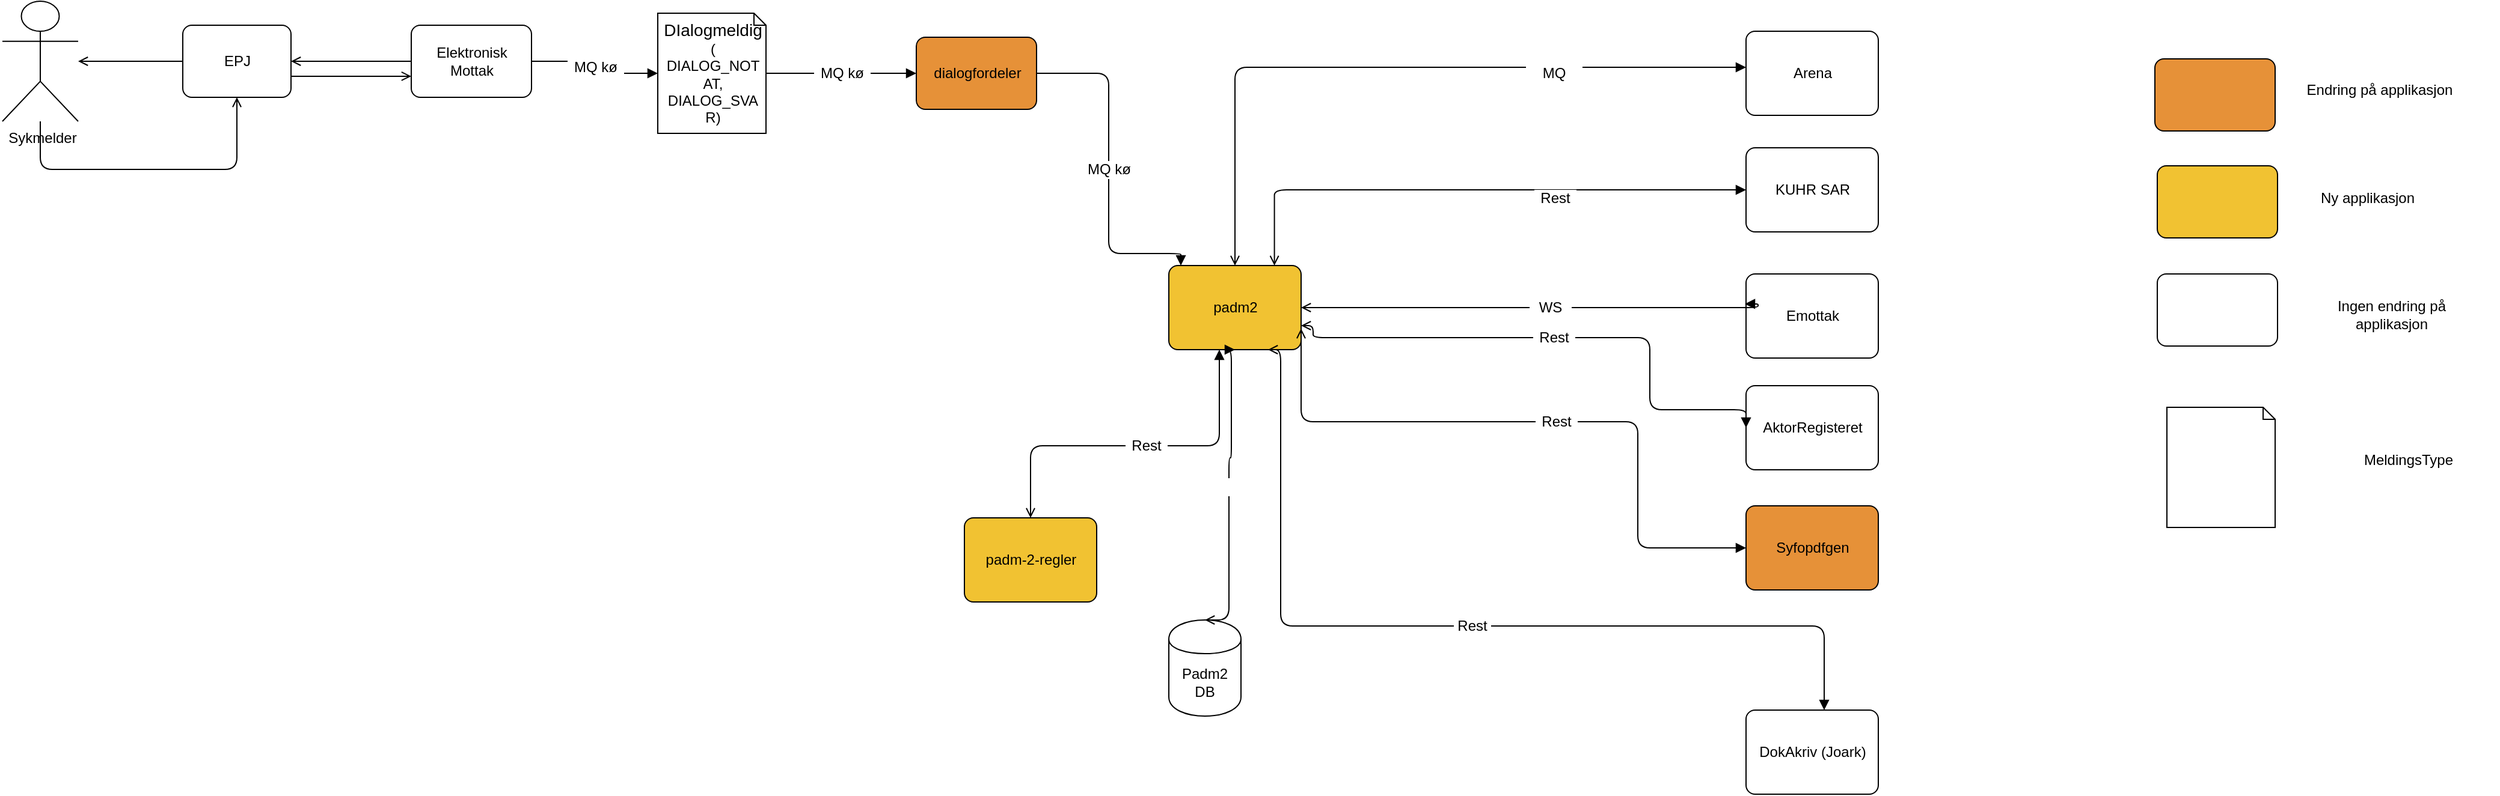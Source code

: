 <mxfile version="13.0.8" type="device"><diagram id="-zc_eIiowWSw-m-FW0LE" name="Page-1"><mxGraphModel dx="1226" dy="1001" grid="1" gridSize="10" guides="1" tooltips="1" connect="1" arrows="1" fold="1" page="1" pageScale="1" pageWidth="827" pageHeight="1169" background="#FFFFFF" math="0" shadow="0"><root><mxCell id="0"/><mxCell id="2" value="Layer 0" parent="0"/><mxCell id="3" value="&lt;div style='width: 103.333px;height:auto;word-break: break-word;'&gt;&lt;div align=&quot;center&quot;&gt;&lt;span style=&quot;text-decoration:none;font-family:Arial;font-size:12px; line-height: 0;&quot;&gt;&lt;span style=&quot;text-decoration:none; line-height: normal;&quot;&gt;Arena&lt;/span&gt;&lt;/span&gt;&lt;/div&gt;&lt;/div&gt;" style="shape=ext;rounded=1;arcSize=15;absoluteArcSize=1;shadow=0;strokeWidth=1;fillColor=#ffffff;strokeColor=#000000;opacity=100.0;html=1;nl2Br=0;verticalAlign=middle;align=center;spacingLeft=1.833;spacingRight=0;whiteSpace=wrap;gliffyId=37;" parent="2" vertex="1"><mxGeometry x="1460" y="55" width="110" height="70" as="geometry"/></mxCell><mxCell id="4" value="&lt;div style='width: 93.667px;height:auto;word-break: break-word;'&gt;&lt;div align=&quot;center&quot;&gt;&lt;span style=&quot;text-decoration:none;font-family:Arial;font-size:12px; line-height: 0;&quot;&gt;&lt;span style=&quot;text-decoration:none; line-height: normal;&quot;&gt;Elektronisk Mottak&lt;br /&gt;&lt;/span&gt;&lt;/span&gt;&lt;/div&gt;&lt;/div&gt;" style="shape=ext;rounded=1;arcSize=15;absoluteArcSize=1;shadow=0;strokeWidth=1;fillColor=#ffffff;strokeColor=#000000;opacity=100.0;html=1;nl2Br=0;verticalAlign=middle;align=center;spacingLeft=1.667;spacingRight=0;whiteSpace=wrap;gliffyId=35;" parent="2" vertex="1"><mxGeometry x="350" y="50" width="100" height="60" as="geometry"/></mxCell><mxCell id="5" value="&lt;div style='width: 103.333px;height:auto;word-break: break-word;'&gt;&lt;div align=&quot;center&quot;&gt;&lt;span style=&quot;text-decoration:none;font-family:Arial;font-size:12px; line-height: 0;&quot;&gt;&lt;span style=&quot;text-decoration:none; line-height: normal;&quot;&gt;padm&lt;/span&gt;&lt;/span&gt;&lt;span style=&quot; line-height: normal;&quot;&gt;2&lt;/span&gt;&lt;/div&gt;&lt;/div&gt;" style="shape=ext;rounded=1;arcSize=15;absoluteArcSize=1;shadow=0;strokeWidth=1;fillColor=#f1c232;strokeColor=#000000;opacity=100.0;html=1;nl2Br=0;verticalAlign=middle;align=center;spacingLeft=1.833;spacingRight=0;whiteSpace=wrap;gliffyId=33;" parent="2" vertex="1"><mxGeometry x="980" y="250" width="110" height="70" as="geometry"/></mxCell><mxCell id="6" style="shape=filledEdge;strokeWidth=1;strokeColor=#000000;fillColor=none;startArrow=none;startFill=0;startSize=6;endArrow=block;endFill=1;endSize=6;rounded=1;html=1;nl2Br=0;gliffyId=31;exitX=1.0;exitY=0.5;exitPerimeter=0;entryX=0.0;entryY=0.5;entryPerimeter=0;edgeStyle=orthogonalEdgeStyle;" parent="2" source="35" target="40" edge="1"><mxGeometry width="100" height="100" relative="1" as="geometry"><Array as="points"><mxPoint x="645" y="90"/><mxPoint x="686.667" y="90"/><mxPoint x="728.333" y="90"/><mxPoint x="770" y="90"/></Array></mxGeometry></mxCell><mxCell id="7" value="&lt;div style='width: 47.0px;height:auto;word-break: break-word;'&gt;&lt;div align=&quot;center&quot;&gt;&lt;span style=&quot;font-family:Arial;font-size:12px; line-height: normal;&quot;&gt;MQ kø&lt;/span&gt;&lt;/div&gt;&lt;/div&gt;" style="text;html=1;nl2Br=0;labelBackgroundColor=#FFFFFF;html=1;nl2Br=0;verticalAlign=middle;align=center;spacingLeft=0.0;spacingRight=0;gliffyId=32;" parent="6" vertex="1"><mxGeometry relative="1" as="geometry"><mxPoint as="offset"/></mxGeometry></mxCell><mxCell id="8" style="shape=ext;rounded=1;arcSize=15;absoluteArcSize=1;shadow=0;strokeWidth=1;fillColor=#e69138;strokeColor=#000000;opacity=100.0;gliffyId=30;" parent="2" vertex="1"><mxGeometry x="1800" y="78" width="100" height="60" as="geometry"/></mxCell><mxCell id="9" style="shape=ext;rounded=1;arcSize=15;absoluteArcSize=1;shadow=0;strokeWidth=1;fillColor=#f1c232;strokeColor=#000000;opacity=100.0;gliffyId=29;" parent="2" vertex="1"><mxGeometry x="1802" y="167" width="100" height="60" as="geometry"/></mxCell><mxCell id="10" style="shape=ext;rounded=1;arcSize=15;absoluteArcSize=1;shadow=0;strokeWidth=1;fillColor=#FFFFFF;strokeColor=#000000;opacity=100.0;gliffyId=28;" parent="2" vertex="1"><mxGeometry x="1802" y="257" width="100" height="60" as="geometry"/></mxCell><mxCell id="11" value="&lt;div style='width: 147.0px;height:auto;word-break: break-word;'&gt;&lt;div align=&quot;center&quot;&gt;&lt;span style=&quot;font-family:Arial;font-size:12px; line-height: 0;&quot;&gt;&lt;span style=&quot; line-height: normal;&quot;&gt;Endring på applikasjon&lt;/span&gt;&lt;/span&gt;&lt;/div&gt;&lt;/div&gt;" style="text;html=1;nl2Br=0;html=1;nl2Br=0;verticalAlign=middle;align=center;spacingLeft=0.0;spacingRight=0;whiteSpace=wrap;gliffyId=27;" parent="2" vertex="1"><mxGeometry x="1912" y="97" width="150" height="14" as="geometry"/></mxCell><mxCell id="12" value="&lt;div style='width: 147.0px;height:auto;word-break: break-word;'&gt;&lt;div align=&quot;center&quot;&gt;&lt;span style=&quot;font-family:Arial;font-size:12px; line-height: 0;&quot;&gt;&lt;span style=&quot; line-height: normal;&quot;&gt;Ny applikasjon&lt;/span&gt;&lt;/span&gt;&lt;/div&gt;&lt;/div&gt;" style="text;html=1;nl2Br=0;html=1;nl2Br=0;verticalAlign=middle;align=center;spacingLeft=0.0;spacingRight=0;whiteSpace=wrap;gliffyId=26;" parent="2" vertex="1"><mxGeometry x="1902" y="187" width="150" height="14" as="geometry"/></mxCell><mxCell id="13" value="&lt;div style='width: 147.0px;height:auto;word-break: break-word;'&gt;&lt;div align=&quot;center&quot;&gt;&lt;span style=&quot;font-family:Arial;font-size:12px; line-height: 0;&quot;&gt;&lt;span style=&quot; line-height: normal;&quot;&gt;Ingen endring på applikasjon&lt;/span&gt;&lt;/span&gt;&lt;/div&gt;&lt;/div&gt;" style="text;html=1;nl2Br=0;html=1;nl2Br=0;verticalAlign=middle;align=center;spacingLeft=0.0;spacingRight=0;whiteSpace=wrap;gliffyId=25;" parent="2" vertex="1"><mxGeometry x="1922" y="277" width="150" height="28" as="geometry"/></mxCell><mxCell id="16" value="&lt;div style='width: 103.333px;height:auto;word-break: break-word;'&gt;&lt;div align=&quot;center&quot;&gt;&lt;span style=&quot;text-decoration:none;font-family:Arial;font-size:12px; line-height: 0;&quot;&gt;&lt;span style=&quot;text-decoration:none; line-height: normal;&quot;&gt;KUHR SAR&lt;/span&gt;&lt;/span&gt;&lt;/div&gt;&lt;/div&gt;" style="shape=ext;rounded=1;arcSize=15;absoluteArcSize=1;shadow=0;strokeWidth=1;fillColor=#ffffff;strokeColor=#000000;opacity=100.0;html=1;nl2Br=0;verticalAlign=middle;align=center;spacingLeft=1.833;spacingRight=0;whiteSpace=wrap;gliffyId=19;" parent="2" vertex="1"><mxGeometry x="1460" y="152" width="110" height="70" as="geometry"/></mxCell><mxCell id="17" style="shape=filledEdge;strokeWidth=1;strokeColor=#000000;fillColor=none;startArrow=open;startFill=0;startSize=6;endArrow=block;endFill=1;endSize=6;rounded=1;html=1;nl2Br=0;gliffyId=17;edgeStyle=orthogonalEdgeStyle;exitX=0.5;exitY=0;exitDx=0;exitDy=0;" parent="2" source="5" target="3" edge="1"><mxGeometry width="100" height="100" relative="1" as="geometry"><Array as="points"><mxPoint x="1035" y="85"/></Array><mxPoint x="1300" y="85" as="sourcePoint"/></mxGeometry></mxCell><mxCell id="18" value="&lt;div style=&quot;width: 47.0px ; height: auto ; word-break: break-word&quot;&gt;&lt;div align=&quot;center&quot;&gt;&lt;span style=&quot;font-family: &amp;#34;arial&amp;#34; ; font-size: 12px ; line-height: normal&quot;&gt;MQ&lt;/span&gt;&lt;/div&gt;&lt;/div&gt;" style="text;html=1;nl2Br=0;labelBackgroundColor=#FFFFFF;html=1;nl2Br=0;verticalAlign=middle;align=center;spacingLeft=0.0;spacingRight=0;gliffyId=18;" parent="17" vertex="1"><mxGeometry relative="1" as="geometry"><mxPoint x="135" y="5" as="offset"/></mxGeometry></mxCell><mxCell id="20" value="&lt;div style='width: 67.688px;height:auto;word-break: break-word;'&gt;&lt;div align=&quot;center&quot;&gt;&lt;span style=&quot;text-decoration:none;font-family:Arial;font-size:12px; line-height: 0;&quot;&gt;&lt;span style=&quot;text-decoration:none; line-height: normal;&quot;&gt;Sykmelder&lt;/span&gt;&lt;/span&gt;&lt;/div&gt;&lt;/div&gt;" style="shape=umlActor;verticalLabelPosition=bottom;verticalAlign=top;shadow=0;strokeWidth=1;fillColor=#FFFFFF;strokeColor=#000000;opacity=100.0;html=1;nl2Br=0;verticalLabelPosition=bottom;verticalAlign=top;align=center;spacingLeft=2.0;spacingRight=0;gliffyId=11;" parent="2" vertex="1"><mxGeometry x="10" y="30" width="63" height="100" as="geometry"/></mxCell><mxCell id="21" value="&lt;div style='width: 84.0px;height:auto;word-break: break-word;'&gt;&lt;div align=&quot;center&quot;&gt;&lt;span style=&quot;text-decoration:none;font-family:Arial;font-size:12px; line-height: 0;&quot;&gt;&lt;span style=&quot;text-decoration:none; line-height: normal;&quot;&gt;EPJ&lt;/span&gt;&lt;/span&gt;&lt;/div&gt;&lt;/div&gt;" style="shape=ext;rounded=1;arcSize=15;absoluteArcSize=1;shadow=0;strokeWidth=1;fillColor=#ffffff;strokeColor=#000000;opacity=100.0;html=1;nl2Br=0;verticalAlign=middle;align=center;spacingLeft=1.5;spacingRight=0;whiteSpace=wrap;gliffyId=9;" parent="2" vertex="1"><mxGeometry x="160" y="50" width="90" height="60" as="geometry"/></mxCell><mxCell id="22" style="shape=filledEdge;strokeWidth=1;strokeColor=#000000;fillColor=none;startArrow=open;startFill=0;startSize=6;endArrow=none;endFill=0;endSize=6;rounded=1;gliffyId=8;exitX=1.0;exitY=0.5;exitPerimeter=0;entryX=0.0;entryY=0.5;entryPerimeter=0;edgeStyle=orthogonalEdgeStyle;" parent="2" source="20" target="21" edge="1"><mxGeometry width="100" height="100" relative="1" as="geometry"><Array as="points"><mxPoint x="73" y="80"/><mxPoint x="102" y="80"/><mxPoint x="131" y="80"/><mxPoint x="160" y="80"/></Array></mxGeometry></mxCell><mxCell id="23" style="shape=filledEdge;strokeWidth=1;strokeColor=#000000;fillColor=none;startArrow=open;startFill=0;startSize=6;endArrow=none;endFill=0;endSize=6;rounded=1;gliffyId=7;edgeStyle=orthogonalEdgeStyle;" parent="2" source="21" target="4" edge="1"><mxGeometry width="100" height="100" relative="1" as="geometry"><Array as="points"><mxPoint x="250" y="80"/><mxPoint x="283.333" y="80"/><mxPoint x="316.667" y="80"/><mxPoint x="350" y="80"/></Array></mxGeometry></mxCell><mxCell id="24" style="shape=filledEdge;strokeWidth=1;strokeColor=#000000;fillColor=none;startArrow=open;startFill=0;startSize=6;endArrow=none;endFill=0;endSize=6;rounded=1;gliffyId=6;edgeStyle=orthogonalEdgeStyle;" parent="2" source="21" target="20" edge="1"><mxGeometry width="100" height="100" relative="1" as="geometry"><Array as="points"><mxPoint x="205" y="110"/><mxPoint x="205" y="170"/><mxPoint x="41.5" y="170"/><mxPoint x="41.5" y="130"/></Array></mxGeometry></mxCell><mxCell id="25" style="shape=filledEdge;strokeWidth=1;strokeColor=#000000;fillColor=none;startArrow=open;startFill=0;startSize=6;endArrow=none;endFill=0;endSize=6;rounded=1;gliffyId=5;edgeStyle=orthogonalEdgeStyle;" parent="2" source="4" target="21" edge="1"><mxGeometry width="100" height="100" relative="1" as="geometry"><Array as="points"><mxPoint x="350" y="92.426"/><mxPoint x="316.667" y="92.426"/><mxPoint x="283.333" y="92.426"/><mxPoint x="250" y="92.426"/></Array></mxGeometry></mxCell><mxCell id="26" style="shape=filledEdge;strokeWidth=1;strokeColor=#000000;fillColor=none;startArrow=open;startFill=0;startSize=6;endArrow=block;endFill=1;endSize=6;rounded=1;html=1;nl2Br=0;gliffyId=3;edgeStyle=orthogonalEdgeStyle;" parent="2" source="5" target="16" edge="1"><mxGeometry width="100" height="100" relative="1" as="geometry"><Array as="points"><mxPoint x="1067.782" y="205"/><mxPoint x="1067.782" y="187"/><mxPoint x="1460" y="187"/></Array></mxGeometry></mxCell><mxCell id="27" value="&lt;div style='width: 35.688px;height:auto;word-break: break-word;'&gt;&lt;div align=&quot;center&quot;&gt;&lt;span style=&quot;font-family:Arial;font-size:12px; line-height: normal;&quot;&gt;Rest&lt;/span&gt;&lt;/div&gt;&lt;/div&gt;" style="text;html=1;nl2Br=0;labelBackgroundColor=#FFFFFF;html=1;nl2Br=0;verticalAlign=middle;align=center;spacingLeft=0.0;spacingRight=0;gliffyId=4;" parent="26" vertex="1"><mxGeometry x="0.047" relative="1" as="geometry"><mxPoint x="57.2" y="7" as="offset"/></mxGeometry></mxCell><mxCell id="28" value="&lt;div style=&quot;width: 103.333px ; height: auto ; word-break: break-word&quot;&gt;&lt;div align=&quot;center&quot;&gt;&lt;span style=&quot;text-decoration: none ; font-family: &amp;#34;arial&amp;#34; ; font-size: 12px ; line-height: 0&quot;&gt;&lt;span style=&quot;text-decoration: none ; line-height: normal&quot;&gt;DokAkriv (Joark)&lt;/span&gt;&lt;/span&gt;&lt;/div&gt;&lt;/div&gt;" style="shape=ext;rounded=1;arcSize=15;absoluteArcSize=1;shadow=0;strokeWidth=1;fillColor=#ffffff;strokeColor=#000000;opacity=100.0;html=1;nl2Br=0;verticalAlign=middle;align=center;spacingLeft=1.833;spacingRight=0;whiteSpace=wrap;gliffyId=41;" parent="2" vertex="1"><mxGeometry x="1460" y="620" width="110" height="70" as="geometry"/></mxCell><mxCell id="29" style="shape=filledEdge;strokeWidth=1;strokeColor=#000000;fillColor=none;startArrow=open;startFill=0;startSize=6;endArrow=block;endFill=1;endSize=6;rounded=1;html=1;nl2Br=0;gliffyId=45;edgeStyle=orthogonalEdgeStyle;exitX=0.75;exitY=1;exitDx=0;exitDy=0;" parent="2" source="5" target="28" edge="1"><mxGeometry width="100" height="100" relative="1" as="geometry"><Array as="points"><mxPoint x="1073" y="320"/><mxPoint x="1073" y="550"/><mxPoint x="1525" y="550"/></Array><mxPoint x="1300" y="371.5" as="sourcePoint"/></mxGeometry></mxCell><mxCell id="30" value="&lt;div style=&quot;width: 30.344px ; height: auto ; word-break: break-word&quot;&gt;&lt;div align=&quot;center&quot;&gt;&lt;span style=&quot;font-family: &amp;#34;arial&amp;#34; ; font-size: 12px ; line-height: normal&quot;&gt;Rest&lt;/span&gt;&lt;/div&gt;&lt;/div&gt;" style="text;html=1;nl2Br=0;labelBackgroundColor=#FFFFFF;html=1;nl2Br=0;verticalAlign=middle;align=center;spacingLeft=0.0;spacingRight=0;gliffyId=46;" parent="29" vertex="1"><mxGeometry x="0.047" relative="1" as="geometry"><mxPoint as="offset"/></mxGeometry></mxCell><mxCell id="31" style="shape=filledEdge;strokeWidth=1;strokeColor=#000000;fillColor=none;startArrow=none;startFill=0;startSize=6;endArrow=block;endFill=1;endSize=6;rounded=1;html=1;nl2Br=0;gliffyId=54;edgeStyle=orthogonalEdgeStyle;" parent="2" source="40" target="5" edge="1"><mxGeometry width="100" height="100" relative="1" as="geometry"><Array as="points"><mxPoint x="870" y="90"/><mxPoint x="930" y="90"/><mxPoint x="930" y="240"/><mxPoint x="990" y="240"/></Array></mxGeometry></mxCell><mxCell id="32" value="&lt;div style='width: 47.0px;height:auto;word-break: break-word;'&gt;&lt;div align=&quot;center&quot;&gt;&lt;span style=&quot;font-family:Arial;font-size:12px; line-height: normal;&quot;&gt;MQ kø&lt;/span&gt;&lt;/div&gt;&lt;/div&gt;" style="text;html=1;nl2Br=0;labelBackgroundColor=#FFFFFF;html=1;nl2Br=0;verticalAlign=middle;align=center;spacingLeft=0.0;spacingRight=0;gliffyId=55;" parent="31" vertex="1"><mxGeometry relative="1" as="geometry"><mxPoint as="offset"/></mxGeometry></mxCell><mxCell id="35" value="&lt;div style='width: 83.0px;height:auto;word-break: break-word;'&gt;&lt;div align=&quot;center&quot;&gt;&lt;span style=&quot;text-decoration:none;font-family:Arial;font-size:12px; line-height: 0;&quot;&gt;&lt;span style=&quot;text-decoration:none; line-height: 0;&quot;&gt;&lt;span style=&quot;font-size:14px; line-height: normal;&quot;&gt;DIalogmeldig&lt;/span&gt;(&lt;/span&gt;&lt;/span&gt;&lt;/div&gt;&lt;div align=&quot;center&quot;&gt;&lt;span style=&quot;text-decoration:none;font-family:Arial;font-size:12px; line-height: 0;&quot;&gt;&lt;span style=&quot;text-decoration:none; line-height: normal;&quot;&gt;DIALOG_NOTAT, DIALOG_SVAR)&lt;/span&gt;&lt;/span&gt;&lt;/div&gt;&lt;/div&gt;" style="shape=note;size=10;shadow=0;strokeWidth=1;fillColor=#FFFFFF;strokeColor=#000000;opacity=100.0;html=1;nl2Br=0;verticalAlign=middle;align=center;spacingLeft=8.0;spacingRight=6;whiteSpace=wrap;gliffyId=60;" parent="2" vertex="1"><mxGeometry x="555" y="40" width="90" height="100" as="geometry"/></mxCell><mxCell id="36" style="shape=filledEdge;strokeWidth=1;strokeColor=#000000;fillColor=none;startArrow=none;startFill=0;startSize=6;endArrow=block;endFill=1;endSize=6;rounded=1;html=1;nl2Br=0;gliffyId=69;edgeStyle=orthogonalEdgeStyle;" parent="2" source="4" target="35" edge="1"><mxGeometry width="100" height="100" relative="1" as="geometry"><Array as="points"><mxPoint x="450" y="80"/><mxPoint x="502.5" y="80"/><mxPoint x="502.5" y="90"/><mxPoint x="555" y="90"/></Array></mxGeometry></mxCell><mxCell id="37" value="&lt;div style='width: 47.0px;height:auto;word-break: break-word;'&gt;&lt;div align=&quot;center&quot;&gt;&lt;span style=&quot;font-family:Arial;font-size:12px; line-height: normal;&quot;&gt;MQ kø&lt;/span&gt;&lt;/div&gt;&lt;/div&gt;" style="text;html=1;nl2Br=0;labelBackgroundColor=#FFFFFF;html=1;nl2Br=0;verticalAlign=middle;align=center;spacingLeft=0.0;spacingRight=0;gliffyId=70;" parent="36" vertex="1"><mxGeometry relative="1" as="geometry"><mxPoint as="offset"/></mxGeometry></mxCell><mxCell id="38" style="shape=note;size=10;shadow=0;strokeWidth=1;fillColor=#FFFFFF;strokeColor=#000000;opacity=100.0;gliffyId=71;" parent="2" vertex="1"><mxGeometry x="1810" y="368" width="90" height="100" as="geometry"/></mxCell><mxCell id="39" value="&lt;div style='width: 147.0px;height:auto;word-break: break-word;'&gt;&lt;div align=&quot;center&quot;&gt;&lt;span style=&quot;font-family:Arial;font-size:12px; line-height: 0;&quot;&gt;&lt;span style=&quot; line-height: normal;&quot;&gt;MeldingsType&lt;/span&gt;&lt;/span&gt;&lt;/div&gt;&lt;/div&gt;" style="text;html=1;nl2Br=0;html=1;nl2Br=0;verticalAlign=middle;align=center;spacingLeft=0.0;spacingRight=0;whiteSpace=wrap;gliffyId=73;" parent="2" vertex="1"><mxGeometry x="1936" y="404.5" width="150" height="14" as="geometry"/></mxCell><mxCell id="40" value="&lt;div style='width: 93.0px;height:auto;word-break: break-word;'&gt;&lt;div align=&quot;center&quot;&gt;&lt;span style=&quot;text-decoration:none;font-family:Arial;font-size:12px; line-height: 0;&quot;&gt;&lt;span style=&quot;text-decoration:none; line-height: normal;&quot;&gt;dialogfordeler&lt;/span&gt;&lt;/span&gt;&lt;/div&gt;&lt;/div&gt;" style="shape=ext;rounded=1;arcSize=15;absoluteArcSize=1;shadow=0;strokeWidth=1;fillColor=#E69138;strokeColor=#000000;opacity=100.0;html=1;nl2Br=0;verticalAlign=middle;align=center;spacingLeft=2.0;spacingRight=0;whiteSpace=wrap;gliffyId=75;" parent="2" vertex="1"><mxGeometry x="770" y="60" width="100" height="60" as="geometry"/></mxCell><mxCell id="47" value="&lt;div style='width: 103.333px;height:auto;word-break: break-word;'&gt;&lt;div align=&quot;center&quot;&gt;&lt;span style=&quot;text-decoration:none;font-family:Arial;font-size:12px; line-height: 0;&quot;&gt;&lt;span style=&quot;text-decoration:none; line-height: normal;&quot;&gt;padm-2-regler&lt;/span&gt;&lt;/span&gt;&lt;/div&gt;&lt;/div&gt;" style="shape=ext;rounded=1;arcSize=15;absoluteArcSize=1;shadow=0;strokeWidth=1;fillColor=#f1c232;strokeColor=#000000;opacity=100.0;html=1;nl2Br=0;verticalAlign=middle;align=center;spacingLeft=1.833;spacingRight=0;whiteSpace=wrap;gliffyId=90;" parent="2" vertex="1"><mxGeometry x="810" y="460" width="110" height="70" as="geometry"/></mxCell><mxCell id="53" style="shape=filledEdge;strokeWidth=1;strokeColor=#000000;fillColor=none;startArrow=open;startFill=0;startSize=6;endArrow=block;endFill=1;endSize=6;rounded=1;html=1;nl2Br=0;gliffyId=103;edgeStyle=orthogonalEdgeStyle;" parent="2" source="47" target="5" edge="1"><mxGeometry width="100" height="100" relative="1" as="geometry"><Array as="points"><mxPoint x="865" y="400"/><mxPoint x="1022" y="400"/></Array></mxGeometry></mxCell><mxCell id="54" value="&lt;div style='width: 35.688px;height:auto;word-break: break-word;'&gt;&lt;div align=&quot;center&quot;&gt;&lt;span style=&quot;font-family:Arial;font-size:12px; line-height: normal;&quot;&gt;Rest&lt;/span&gt;&lt;/div&gt;&lt;/div&gt;" style="text;html=1;nl2Br=0;labelBackgroundColor=#FFFFFF;html=1;nl2Br=0;verticalAlign=middle;align=center;spacingLeft=0.0;spacingRight=0;gliffyId=104;" parent="53" vertex="1"><mxGeometry x="0.047" relative="1" as="geometry"><mxPoint as="offset"/></mxGeometry></mxCell><mxCell id="55" value="&lt;div style='width: 103.333px;height:auto;word-break: break-word;'&gt;&lt;div align=&quot;center&quot;&gt;&lt;span style=&quot;text-decoration:none;font-family:Arial;font-size:12px; line-height: 0;&quot;&gt;&lt;span style=&quot;text-decoration:none; line-height: normal;&quot;&gt;Emottak&lt;/span&gt;&lt;/span&gt;&lt;/div&gt;&lt;/div&gt;" style="shape=ext;rounded=1;arcSize=15;absoluteArcSize=1;shadow=0;strokeWidth=1;fillColor=#ffffff;strokeColor=#000000;opacity=100.0;html=1;nl2Br=0;verticalAlign=middle;align=center;spacingLeft=1.833;spacingRight=0;whiteSpace=wrap;gliffyId=107;" parent="2" vertex="1"><mxGeometry x="1460" y="257" width="110" height="70" as="geometry"/></mxCell><mxCell id="AkyOT0Cbsa0DPI2YflYW-55" value="&lt;div style=&quot;width: 103.333px ; height: auto ; word-break: break-word&quot;&gt;&lt;div align=&quot;center&quot;&gt;&lt;span style=&quot;text-decoration: none ; font-family: &amp;#34;arial&amp;#34; ; font-size: 12px ; line-height: 0&quot;&gt;&lt;span style=&quot;text-decoration: none ; line-height: normal&quot;&gt;AktorRegisteret&lt;/span&gt;&lt;/span&gt;&lt;/div&gt;&lt;/div&gt;" style="shape=ext;rounded=1;arcSize=15;absoluteArcSize=1;shadow=0;strokeWidth=1;fillColor=#ffffff;strokeColor=#000000;opacity=100.0;html=1;nl2Br=0;verticalAlign=middle;align=center;spacingLeft=1.833;spacingRight=0;whiteSpace=wrap;gliffyId=107;" vertex="1" parent="2"><mxGeometry x="1460" y="350" width="110" height="70" as="geometry"/></mxCell><mxCell id="AkyOT0Cbsa0DPI2YflYW-56" value="&lt;div style=&quot;width: 103.333px ; height: auto ; word-break: break-word&quot;&gt;&lt;div align=&quot;center&quot;&gt;&lt;span style=&quot;text-decoration: none ; font-family: &amp;#34;arial&amp;#34; ; font-size: 12px ; line-height: 0&quot;&gt;&lt;span style=&quot;text-decoration: none ; line-height: normal&quot;&gt;Syfopdfgen&lt;/span&gt;&lt;/span&gt;&lt;/div&gt;&lt;/div&gt;" style="shape=ext;rounded=1;arcSize=15;absoluteArcSize=1;shadow=0;strokeWidth=1;fillColor=#E69138;strokeColor=#000000;opacity=100.0;html=1;nl2Br=0;verticalAlign=middle;align=center;spacingLeft=1.833;spacingRight=0;whiteSpace=wrap;gliffyId=107;" vertex="1" parent="2"><mxGeometry x="1460" y="450" width="110" height="70" as="geometry"/></mxCell><mxCell id="AkyOT0Cbsa0DPI2YflYW-57" style="shape=filledEdge;strokeWidth=1;strokeColor=#000000;fillColor=none;startArrow=open;startFill=0;startSize=6;endArrow=block;endFill=1;endSize=6;rounded=1;html=1;nl2Br=0;gliffyId=3;edgeStyle=orthogonalEdgeStyle;exitX=1;exitY=0.5;exitDx=0;exitDy=0;entryX=-0.009;entryY=0.357;entryDx=0;entryDy=0;entryPerimeter=0;" edge="1" parent="2" source="5" target="55"><mxGeometry width="100" height="100" relative="1" as="geometry"><Array as="points"><mxPoint x="1470" y="285"/><mxPoint x="1470" y="282"/></Array><mxPoint x="1077.8" y="260" as="sourcePoint"/><mxPoint x="1470" y="197" as="targetPoint"/></mxGeometry></mxCell><mxCell id="AkyOT0Cbsa0DPI2YflYW-58" value="&lt;div style=&quot;width: 35.688px ; height: auto ; word-break: break-word&quot;&gt;&lt;div align=&quot;center&quot;&gt;&lt;span style=&quot;font-family: &amp;#34;arial&amp;#34; ; font-size: 12px ; line-height: normal&quot;&gt;WS&lt;/span&gt;&lt;/div&gt;&lt;/div&gt;" style="text;html=1;nl2Br=0;labelBackgroundColor=#FFFFFF;html=1;nl2Br=0;verticalAlign=middle;align=center;spacingLeft=0.0;spacingRight=0;gliffyId=4;" vertex="1" parent="AkyOT0Cbsa0DPI2YflYW-57"><mxGeometry x="0.047" relative="1" as="geometry"><mxPoint as="offset"/></mxGeometry></mxCell><mxCell id="AkyOT0Cbsa0DPI2YflYW-59" style="shape=filledEdge;strokeWidth=1;strokeColor=#000000;fillColor=none;startArrow=open;startFill=0;startSize=6;endArrow=block;endFill=1;endSize=6;rounded=1;html=1;nl2Br=0;gliffyId=3;edgeStyle=orthogonalEdgeStyle;exitX=1;exitY=0.75;exitDx=0;exitDy=0;entryX=0;entryY=0.5;entryDx=0;entryDy=0;" edge="1" parent="2" source="5" target="AkyOT0Cbsa0DPI2YflYW-56"><mxGeometry width="100" height="100" relative="1" as="geometry"><Array as="points"><mxPoint x="1090" y="380"/><mxPoint x="1370" y="380"/><mxPoint x="1370" y="485"/></Array><mxPoint x="1100" y="295" as="sourcePoint"/><mxPoint x="1469.01" y="291.99" as="targetPoint"/></mxGeometry></mxCell><mxCell id="AkyOT0Cbsa0DPI2YflYW-60" value="&lt;div style=&quot;width: 35.688px ; height: auto ; word-break: break-word&quot;&gt;&lt;div align=&quot;center&quot;&gt;&lt;span style=&quot;font-family: &amp;#34;arial&amp;#34; ; font-size: 12px ; line-height: normal&quot;&gt;Rest&lt;/span&gt;&lt;/div&gt;&lt;/div&gt;" style="text;html=1;nl2Br=0;labelBackgroundColor=#FFFFFF;html=1;nl2Br=0;verticalAlign=middle;align=center;spacingLeft=0.0;spacingRight=0;gliffyId=4;" vertex="1" parent="AkyOT0Cbsa0DPI2YflYW-59"><mxGeometry x="0.047" relative="1" as="geometry"><mxPoint as="offset"/></mxGeometry></mxCell><mxCell id="AkyOT0Cbsa0DPI2YflYW-61" style="shape=filledEdge;strokeWidth=1;strokeColor=#000000;fillColor=none;startArrow=open;startFill=0;startSize=6;endArrow=block;endFill=1;endSize=6;rounded=1;html=1;nl2Br=0;gliffyId=3;edgeStyle=orthogonalEdgeStyle;entryX=0;entryY=0.5;entryDx=0;entryDy=0;" edge="1" parent="2" target="AkyOT0Cbsa0DPI2YflYW-55"><mxGeometry width="100" height="100" relative="1" as="geometry"><Array as="points"><mxPoint x="1100" y="300"/><mxPoint x="1100" y="310"/><mxPoint x="1380" y="310"/><mxPoint x="1380" y="370"/><mxPoint x="1460" y="370"/></Array><mxPoint x="1090" y="300" as="sourcePoint"/><mxPoint x="1470" y="495" as="targetPoint"/></mxGeometry></mxCell><mxCell id="AkyOT0Cbsa0DPI2YflYW-62" value="&lt;div style=&quot;width: 35.688px ; height: auto ; word-break: break-word&quot;&gt;&lt;div align=&quot;center&quot;&gt;&lt;span style=&quot;font-family: &amp;#34;arial&amp;#34; ; font-size: 12px ; line-height: normal&quot;&gt;Rest&lt;/span&gt;&lt;/div&gt;&lt;/div&gt;" style="text;html=1;nl2Br=0;labelBackgroundColor=#FFFFFF;html=1;nl2Br=0;verticalAlign=middle;align=center;spacingLeft=0.0;spacingRight=0;gliffyId=4;" vertex="1" parent="AkyOT0Cbsa0DPI2YflYW-61"><mxGeometry x="0.047" relative="1" as="geometry"><mxPoint x="-18" as="offset"/></mxGeometry></mxCell><mxCell id="AkyOT0Cbsa0DPI2YflYW-64" value="Padm2 DB" style="shape=cylinder;whiteSpace=wrap;html=1;boundedLbl=1;backgroundOutline=1;" vertex="1" parent="2"><mxGeometry x="980" y="545" width="60" height="80" as="geometry"/></mxCell><mxCell id="AkyOT0Cbsa0DPI2YflYW-65" style="shape=filledEdge;strokeWidth=1;strokeColor=#000000;fillColor=none;startArrow=open;startFill=0;startSize=6;endArrow=block;endFill=1;endSize=6;rounded=1;html=1;nl2Br=0;gliffyId=103;edgeStyle=orthogonalEdgeStyle;entryX=0.5;entryY=1;entryDx=0;entryDy=0;exitX=0.5;exitY=0;exitDx=0;exitDy=0;" edge="1" parent="2" source="AkyOT0Cbsa0DPI2YflYW-64" target="5"><mxGeometry width="100" height="100" relative="1" as="geometry"><Array as="points"><mxPoint x="1030" y="545"/><mxPoint x="1030" y="410"/><mxPoint x="1032" y="410"/><mxPoint x="1032" y="320"/></Array><mxPoint x="875" y="470" as="sourcePoint"/><mxPoint x="1032" y="330" as="targetPoint"/></mxGeometry></mxCell><mxCell id="AkyOT0Cbsa0DPI2YflYW-66" value="&lt;div style=&quot;width: 35.688px ; height: auto ; word-break: break-word&quot;&gt;&lt;div align=&quot;center&quot;&gt;&lt;br&gt;&lt;/div&gt;&lt;/div&gt;" style="text;html=1;nl2Br=0;labelBackgroundColor=#FFFFFF;html=1;nl2Br=0;verticalAlign=middle;align=center;spacingLeft=0.0;spacingRight=0;gliffyId=104;" vertex="1" parent="AkyOT0Cbsa0DPI2YflYW-65"><mxGeometry x="0.047" relative="1" as="geometry"><mxPoint as="offset"/></mxGeometry></mxCell></root></mxGraphModel></diagram></mxfile>